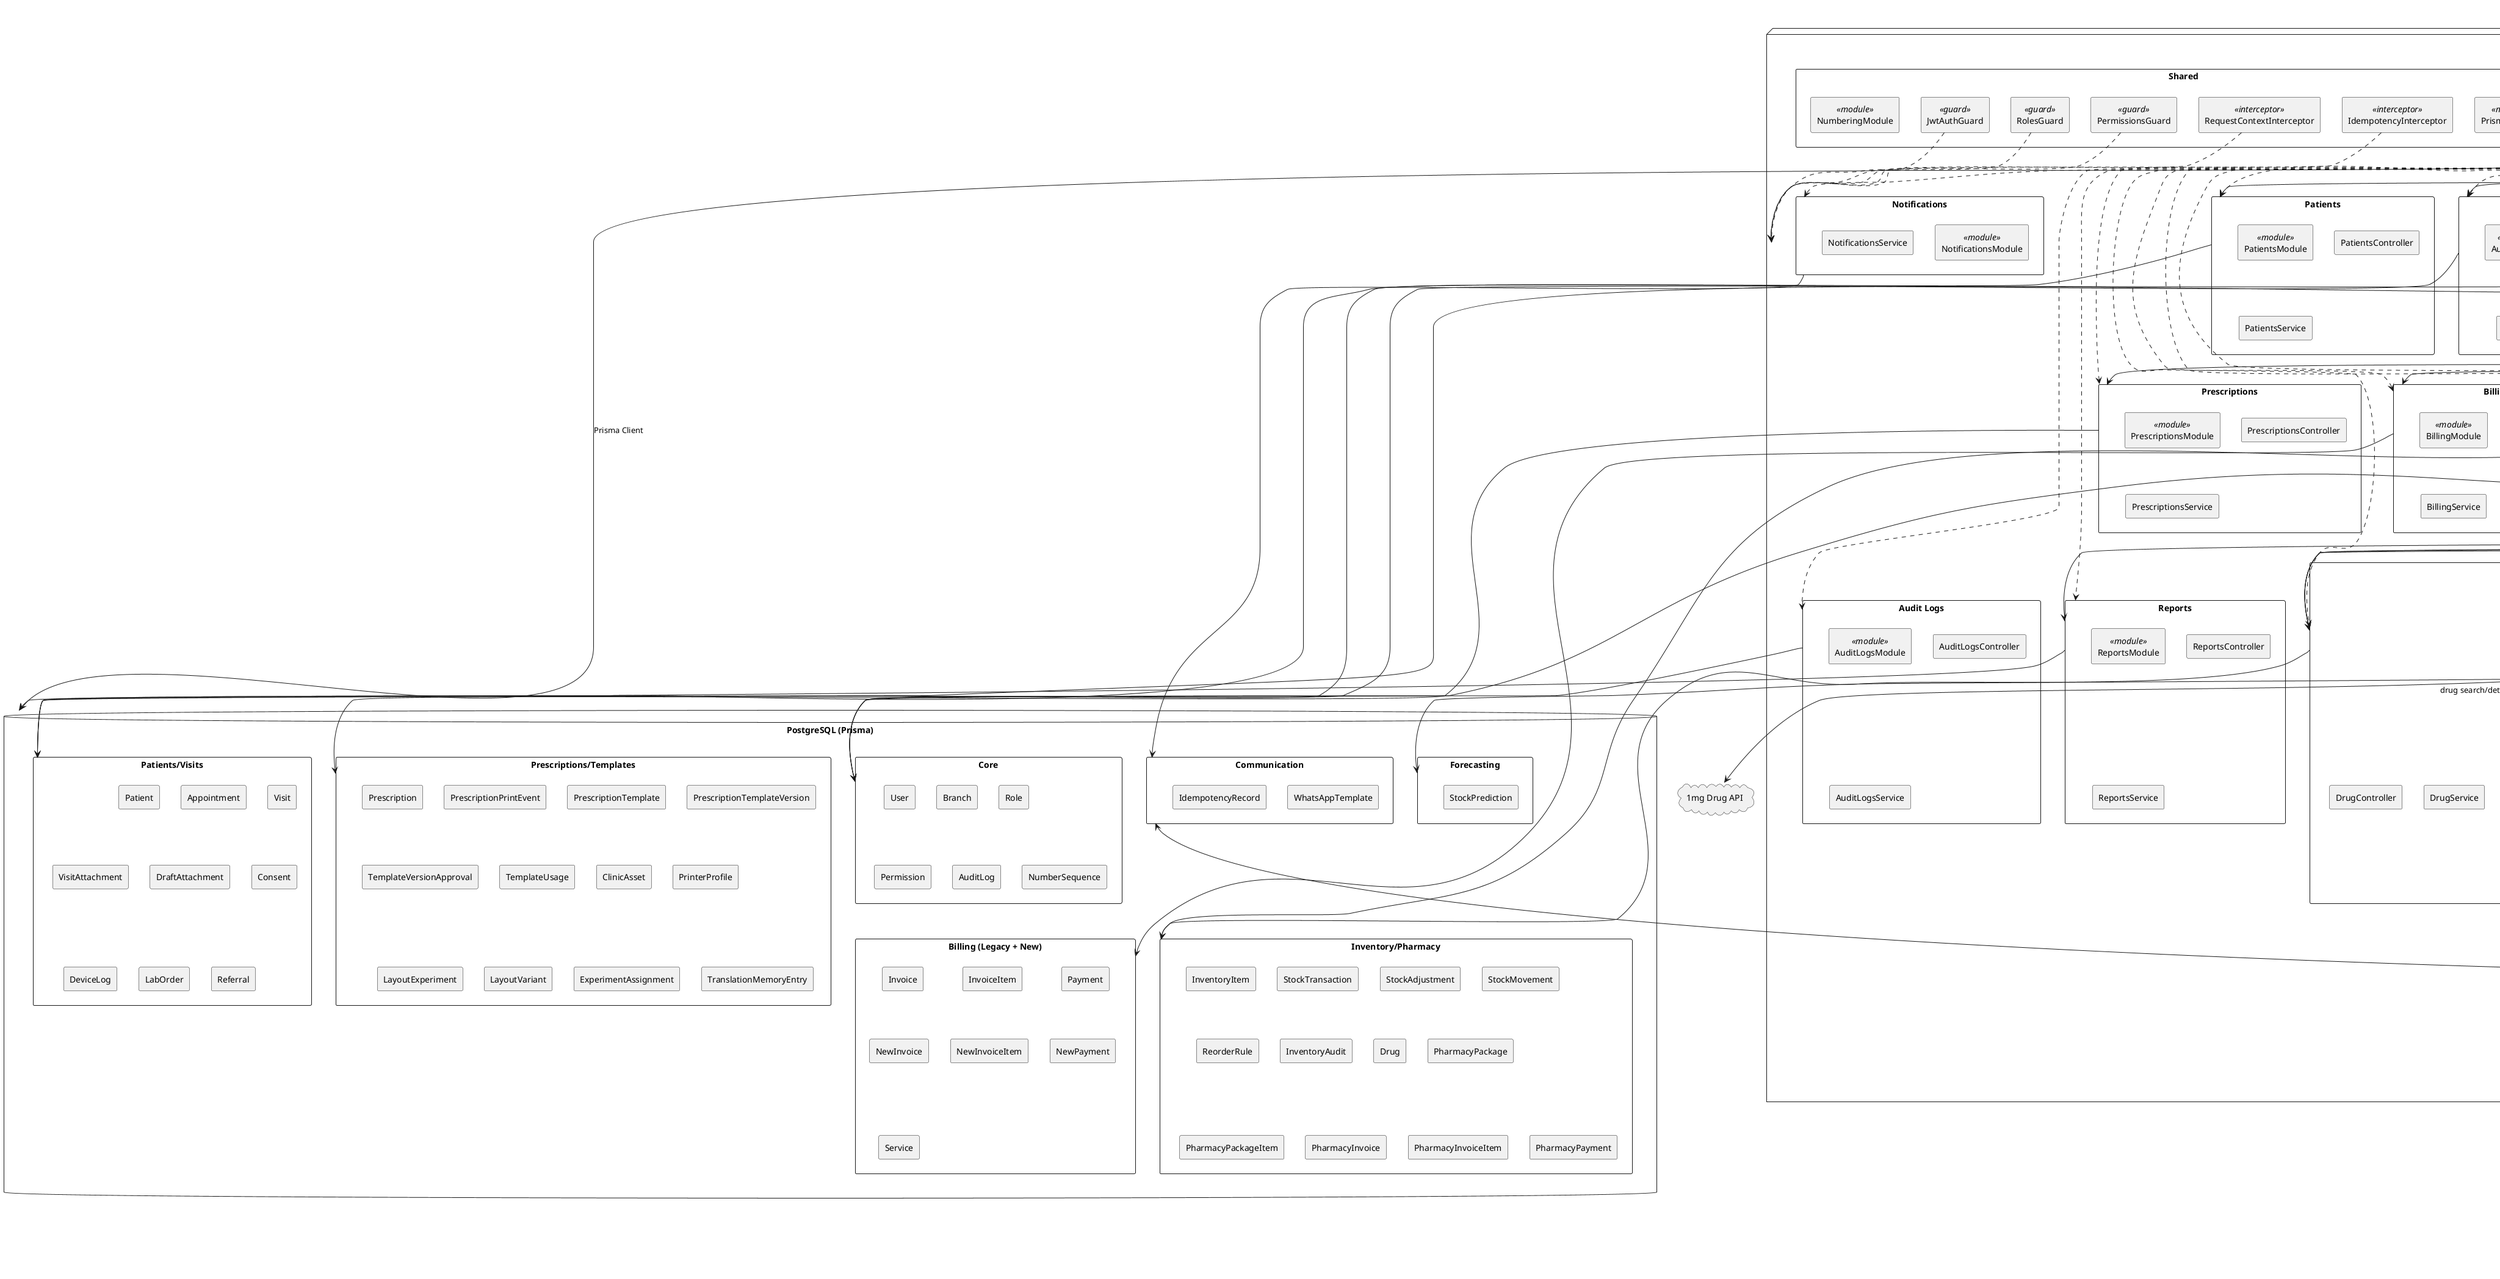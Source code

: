 @startuml Clinic_Management_System

title Clinic Management System - High-level Architecture

skinparam componentStyle rectangle
skinparam packageStyle rectangle
skinparam shadowing false
skinparam wrapWidth 180
skinparam maxMessageSize 200

package "Frontend (Next.js App Router, TypeScript, App Router)" as FRONTEND {
  [Login Page] as FE_Login
  [Root Landing] as FE_Root

  package "Dashboard" as FE_Dashboard {
    [Appointments Page] as FE_Appointments
    [Visits Page] as FE_Visits
    [Prescriptions Page] as FE_Prescriptions
    [Patients Page] as FE_Patients
    [Inventory Page] as FE_Inventory
    [Billing Page] as FE_Billing
    [Pharmacy Page] as FE_Pharmacy
    [Pharmacy: Drugs] as FE_PharmacyDrugs
    [Pharmacy: Invoices] as FE_PharmacyInvoices
    [Rooms Page] as FE_Rooms
    [Reports Page] as FE_Reports
    [Stock Predictions Page] as FE_StockPred
    [Users Page] as FE_Users
    [Procedures Page] as FE_Procedures
  }

  note right of FE_Dashboard
    UI built with shadcn/ui
    Data fetching via frontend/lib/api.ts
    Auth via JWT (middleware.ts)
  end note
}

node "Backend (NestJS, TypeScript)" as BACKEND {
  package "Shared" as SHARED {
    [PrismaModule] <<module>>
    [JwtAuthGuard] <<guard>>
    [RolesGuard] <<guard>>
    [PermissionsGuard] <<guard>>
    [RequestContextInterceptor] <<interceptor>>
    [IdempotencyInterceptor] <<interceptor>>
    [NumberingModule] <<module>>
  }

  package "AppModule" as APP {
    [AppController]
    [AppService]
  }

  package "Auth" as MOD_AUTH {
    [AuthModule] <<module>>
    [AuthController]
    [AuthService]
    [JwtStrategy]
  }

  package "Users" as MOD_USERS {
    [UsersModule] <<module>>
    [UsersController]
    [UsersService]
  }

  package "Patients" as MOD_PATIENTS {
    [PatientsModule] <<module>>
    [PatientsController]
    [PatientsService]
  }

  package "Appointments" as MOD_APPTS {
    [AppointmentsModule] <<module>>
    [AppointmentsController]
    [AppointmentsService]
  }

  package "Visits" as MOD_VISITS {
    [VisitsModule] <<module>>
    [VisitsController]
    [VisitsService]
  }

  package "Prescriptions" as MOD_RX {
    [PrescriptionsModule] <<module>>
    [PrescriptionsController]
    [PrescriptionsService]
  }

  package "Billing" as MOD_BILLING {
    [BillingModule] <<module>>
    [BillingController]
    [BillingService]
  }

  package "Inventory" as MOD_INV {
    [InventoryModule] <<module>>
    [InventoryController]
    [InventoryService]
  }

  package "Pharmacy" as MOD_PHARM {
    [PharmacyModule] <<module>>
    [PharmacyController]
    [PharmacyService]

    [DrugController]
    [DrugService]

    [PharmacyInvoiceController]
    [PharmacyInvoiceService]

    [PharmacyPackageController]
    [PharmacyPackageService]

    package "OneMg Integration" as MOD_ONE_MG {
      [OneMgModule] <<module>>
      [OneMgController]
      [OneMgService]
    }
  }

  package "Reports" as MOD_REPORTS {
    [ReportsModule] <<module>>
    [ReportsController]
    [ReportsService]
  }

  package "Notifications" as MOD_NOTIFS {
    [NotificationsModule] <<module>>
    [NotificationsService]
  }

  package "Stock Prediction" as MOD_STOCK {
    [StockPredictionModule] <<module>>
    [StockPredictionController]
    [StockPredictionService]
  }

  package "Audit Logs" as MOD_AUDIT {
    [AuditLogsModule] <<module>>
    [AuditLogsController]
    [AuditLogsService]
  }

  package "WhatsApp Templates" as MOD_WA {
    [WhatsAppTemplatesModule] <<module>>
    [WhatsAppTemplatesController]
    [WhatsAppTemplatesService]
  }

  SHARED -[hidden]DOWN- APP
  SHARED ..> MOD_AUTH : applies guards/interceptors
  SHARED ..> MOD_USERS
  SHARED ..> MOD_PATIENTS
  SHARED ..> MOD_APPTS
  SHARED ..> MOD_VISITS
  SHARED ..> MOD_RX
  SHARED ..> MOD_BILLING
  SHARED ..> MOD_INV
  SHARED ..> MOD_PHARM
  SHARED ..> MOD_REPORTS
  SHARED ..> MOD_NOTIFS
  SHARED ..> MOD_STOCK
  SHARED ..> MOD_AUDIT
  SHARED ..> MOD_WA
}

database "PostgreSQL (Prisma)" as DB {
  package "Core" as DB_CORE {
    [User]
    [Branch]
    [Role]
    [Permission]
    [AuditLog]
    [NumberSequence]
  }

  package "Patients/Visits" as DB_CLINICAL {
    [Patient]
    [Appointment]
    [Visit]
    [VisitAttachment]
    [DraftAttachment]
    [Consent]
    [DeviceLog]
    [LabOrder]
    [Referral]
  }

  package "Prescriptions/Templates" as DB_RX {
    [Prescription]
    [PrescriptionPrintEvent]
    [PrescriptionTemplate]
    [PrescriptionTemplateVersion]
    [TemplateVersionApproval]
    [TemplateUsage]
    [ClinicAsset]
    [PrinterProfile]
    [LayoutExperiment]
    [LayoutVariant]
    [ExperimentAssignment]
    [TranslationMemoryEntry]
  }

  package "Billing (Legacy + New)" as DB_BILL {
    [Invoice]
    [InvoiceItem]
    [Payment]
    [NewInvoice]
    [NewInvoiceItem]
    [NewPayment]
    [Service]
  }

  package "Inventory/Pharmacy" as DB_PHARM {
    [InventoryItem]
    [StockTransaction]
    [StockAdjustment]
    [StockMovement]
    [ReorderRule]
    [InventoryAudit]

    [Drug]
    [PharmacyPackage]
    [PharmacyPackageItem]
    [PharmacyInvoice]
    [PharmacyInvoiceItem]
    [PharmacyPayment]
  }

  package "Forecasting" as DB_STOCK {
    [StockPrediction]
  }

  package "Communication" as DB_COMMS {
    [WhatsAppTemplate]
    [IdempotencyRecord]
  }
}

cloud "1mg Drug API" as EXT_ONE_MG

FE_Login --> MOD_AUTH : login, token
FE_Root --> APP : health/status
FE_Appointments --> MOD_APPTS
FE_Visits --> MOD_VISITS
FE_Prescriptions --> MOD_RX
FE_Patients --> MOD_PATIENTS
FE_Inventory --> MOD_INV
FE_Billing --> MOD_BILLING
FE_Pharmacy --> MOD_PHARM
FE_PharmacyDrugs --> MOD_PHARM
FE_PharmacyInvoices --> MOD_PHARM
FE_Rooms --> MOD_APPTS
FE_Reports --> MOD_REPORTS
FE_StockPred --> MOD_STOCK
FE_Users --> MOD_USERS
FE_Procedures --> MOD_VISITS

MOD_AUTH --> DB_CORE
MOD_USERS --> DB_CORE
MOD_PATIENTS --> DB_CLINICAL
MOD_APPTS --> DB_CLINICAL
MOD_VISITS --> DB_CLINICAL
MOD_RX --> DB_RX
MOD_BILLING --> DB_BILL
MOD_INV --> DB_PHARM
MOD_PHARM --> DB_PHARM
MOD_REPORTS --> DB
MOD_NOTIFS --> DB_COMMS
MOD_STOCK --> DB_STOCK
MOD_AUDIT --> DB_CORE
MOD_WA --> DB_COMMS
SHARED --> DB : Prisma Client

DB_CLINICAL.Patient "1" -- "0..*" DB_CLINICAL.Appointment
DB_CORE.User "1 (doctor)" -- "0..*" DB_CLINICAL.Appointment
DB_CLINICAL.Appointment "0..1" -- "1" DB_CLINICAL.Visit
DB_CLINICAL.Visit "1" -- "0..1" DB_RX.Prescription
DB_RX.Prescription "1" -- "0..*" DB_RX.PrescriptionPrintEvent
DB_RX.Prescription "0..*" -- "0..*" DB_RX.TemplateUsage

DB_PHARM.PharmacyInvoice "1" -- "0..*" DB_PHARM.PharmacyInvoiceItem
DB_PHARM.PharmacyInvoiceItem "* (DRUG)" -- "0..1" DB_PHARM.Drug
DB_PHARM.PharmacyInvoiceItem "* (PACKAGE)" -- "0..1" DB_PHARM.PharmacyPackage
DB_RX.Prescription "0..1" -- "0..*" DB_PHARM.PharmacyInvoice
DB_CLINICAL.Patient "1" -- "0..*" DB_PHARM.PharmacyInvoice
DB_CORE.User "0..1 (doctor)" -- "0..*" DB_PHARM.PharmacyInvoice

DB_BILL.NewInvoice "1" -- "0..*" DB_BILL.NewInvoiceItem
DB_BILL.NewInvoice "1" -- "0..*" DB_BILL.NewPayment
DB_CLINICAL.Patient "1" -- "0..*" DB_BILL.NewInvoice
DB_CLINICAL.Visit "0..1" -- "0..*" DB_BILL.NewInvoice
DB_CLINICAL.Appointment "0..1" -- "0..*" DB_BILL.NewInvoice
DB_BILL.Service "1" -- "0..*" DB_BILL.NewInvoiceItem

DB_PHARM.Drug "1" -- "0..*" DB_PHARM.PharmacyPackageItem
DB_PHARM.PharmacyPackage "1" -- "0..*" DB_PHARM.PharmacyPackageItem
DB_PHARM.Drug "1" -- "0..*" DB_PHARM.InventoryItem

MOD_ONE_MG --> EXT_ONE_MG : drug search/details

[JwtAuthGuard] ..> BACKEND
[RolesGuard] ..> BACKEND
[PermissionsGuard] ..> BACKEND
[RequestContextInterceptor] ..> BACKEND
[IdempotencyInterceptor] ..> BACKEND

legend right
  == Legend ==
  <<module>> Nest Module
  Guards/Interceptors apply globally via AppModule providers
  DB packages group Prisma models by domain
endlegend

@enduml
